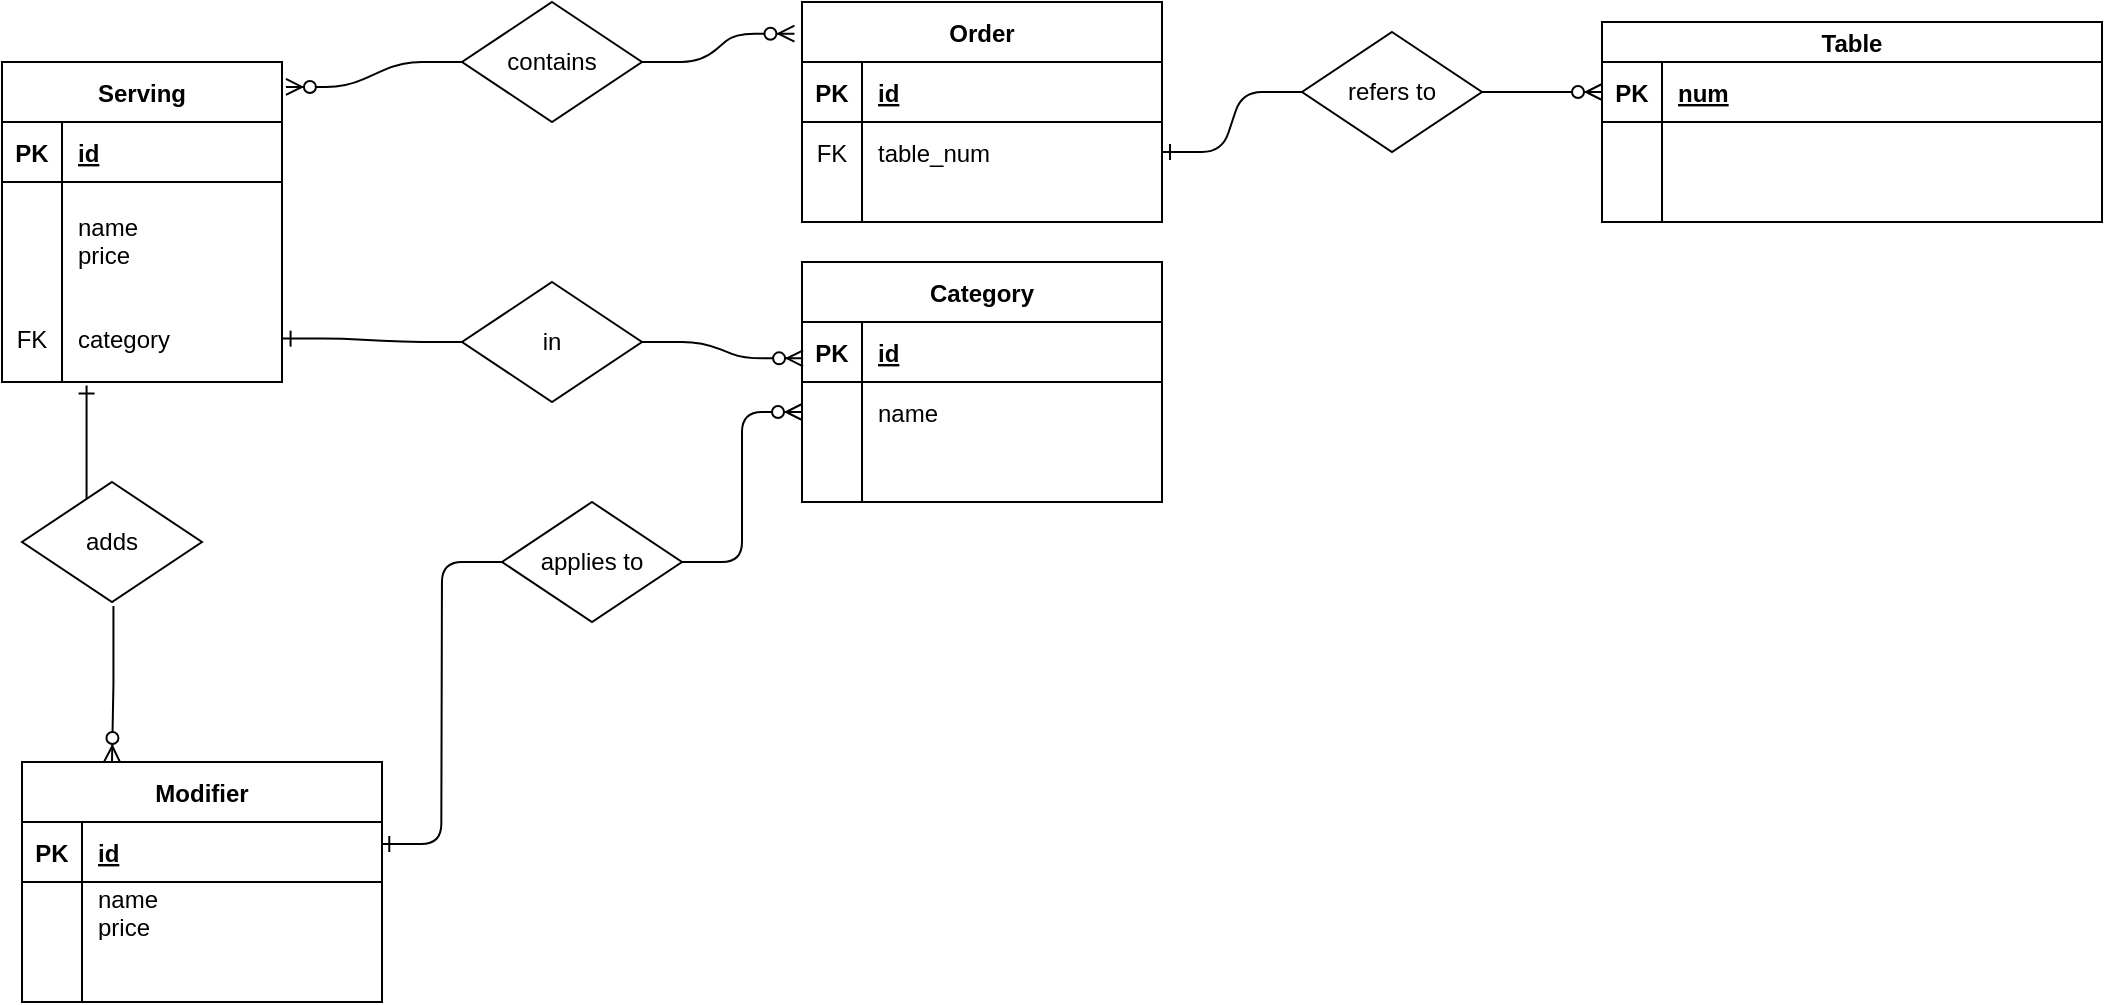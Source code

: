<mxfile version="16.6.2" type="device"><diagram id="R2lEEEUBdFMjLlhIrx00" name="Page-1"><mxGraphModel dx="1143" dy="635" grid="1" gridSize="10" guides="1" tooltips="1" connect="1" arrows="1" fold="1" page="1" pageScale="1" pageWidth="850" pageHeight="1100" math="0" shadow="0" extFonts="Permanent Marker^https://fonts.googleapis.com/css?family=Permanent+Marker"><root><mxCell id="0"/><mxCell id="1" parent="0"/><mxCell id="C-vyLk0tnHw3VtMMgP7b-1" value="" style="edgeStyle=entityRelationEdgeStyle;endArrow=ERzeroToMany;startArrow=none;endFill=1;startFill=0;entryX=-0.021;entryY=0.144;entryDx=0;entryDy=0;entryPerimeter=0;" parent="1" source="cvpiUeGOlAFA3Wyw_IDr-30" target="C-vyLk0tnHw3VtMMgP7b-2" edge="1"><mxGeometry width="100" height="100" relative="1" as="geometry"><mxPoint x="650" y="830" as="sourcePoint"/><mxPoint x="750" y="730" as="targetPoint"/></mxGeometry></mxCell><mxCell id="C-vyLk0tnHw3VtMMgP7b-2" value="Order" style="shape=table;startSize=30;container=1;collapsible=1;childLayout=tableLayout;fixedRows=1;rowLines=0;fontStyle=1;align=center;resizeLast=1;" parent="1" vertex="1"><mxGeometry x="680" y="90" width="180" height="110" as="geometry"/></mxCell><mxCell id="C-vyLk0tnHw3VtMMgP7b-3" value="" style="shape=partialRectangle;collapsible=0;dropTarget=0;pointerEvents=0;fillColor=none;points=[[0,0.5],[1,0.5]];portConstraint=eastwest;top=0;left=0;right=0;bottom=1;" parent="C-vyLk0tnHw3VtMMgP7b-2" vertex="1"><mxGeometry y="30" width="180" height="30" as="geometry"/></mxCell><mxCell id="C-vyLk0tnHw3VtMMgP7b-4" value="PK" style="shape=partialRectangle;overflow=hidden;connectable=0;fillColor=none;top=0;left=0;bottom=0;right=0;fontStyle=1;" parent="C-vyLk0tnHw3VtMMgP7b-3" vertex="1"><mxGeometry width="30" height="30" as="geometry"><mxRectangle width="30" height="30" as="alternateBounds"/></mxGeometry></mxCell><mxCell id="C-vyLk0tnHw3VtMMgP7b-5" value="id" style="shape=partialRectangle;overflow=hidden;connectable=0;fillColor=none;top=0;left=0;bottom=0;right=0;align=left;spacingLeft=6;fontStyle=5;" parent="C-vyLk0tnHw3VtMMgP7b-3" vertex="1"><mxGeometry x="30" width="150" height="30" as="geometry"><mxRectangle width="150" height="30" as="alternateBounds"/></mxGeometry></mxCell><mxCell id="C-vyLk0tnHw3VtMMgP7b-6" value="" style="shape=partialRectangle;collapsible=0;dropTarget=0;pointerEvents=0;fillColor=none;points=[[0,0.5],[1,0.5]];portConstraint=eastwest;top=0;left=0;right=0;bottom=0;" parent="C-vyLk0tnHw3VtMMgP7b-2" vertex="1"><mxGeometry y="60" width="180" height="30" as="geometry"/></mxCell><mxCell id="C-vyLk0tnHw3VtMMgP7b-7" value="FK" style="shape=partialRectangle;overflow=hidden;connectable=0;fillColor=none;top=0;left=0;bottom=0;right=0;" parent="C-vyLk0tnHw3VtMMgP7b-6" vertex="1"><mxGeometry width="30" height="30" as="geometry"><mxRectangle width="30" height="30" as="alternateBounds"/></mxGeometry></mxCell><mxCell id="C-vyLk0tnHw3VtMMgP7b-8" value="table_num" style="shape=partialRectangle;overflow=hidden;connectable=0;fillColor=none;top=0;left=0;bottom=0;right=0;align=left;spacingLeft=6;" parent="C-vyLk0tnHw3VtMMgP7b-6" vertex="1"><mxGeometry x="30" width="150" height="30" as="geometry"><mxRectangle width="150" height="30" as="alternateBounds"/></mxGeometry></mxCell><mxCell id="C-vyLk0tnHw3VtMMgP7b-9" value="" style="shape=partialRectangle;collapsible=0;dropTarget=0;pointerEvents=0;fillColor=none;points=[[0,0.5],[1,0.5]];portConstraint=eastwest;top=0;left=0;right=0;bottom=0;" parent="C-vyLk0tnHw3VtMMgP7b-2" vertex="1"><mxGeometry y="90" width="180" height="20" as="geometry"/></mxCell><mxCell id="C-vyLk0tnHw3VtMMgP7b-10" value="" style="shape=partialRectangle;overflow=hidden;connectable=0;fillColor=none;top=0;left=0;bottom=0;right=0;" parent="C-vyLk0tnHw3VtMMgP7b-9" vertex="1"><mxGeometry width="30" height="20" as="geometry"><mxRectangle width="30" height="20" as="alternateBounds"/></mxGeometry></mxCell><mxCell id="C-vyLk0tnHw3VtMMgP7b-11" value="" style="shape=partialRectangle;overflow=hidden;connectable=0;fillColor=none;top=0;left=0;bottom=0;right=0;align=left;spacingLeft=6;" parent="C-vyLk0tnHw3VtMMgP7b-9" vertex="1"><mxGeometry x="30" width="150" height="20" as="geometry"><mxRectangle width="150" height="20" as="alternateBounds"/></mxGeometry></mxCell><mxCell id="C-vyLk0tnHw3VtMMgP7b-23" value="Serving" style="shape=table;startSize=30;container=1;collapsible=1;childLayout=tableLayout;fixedRows=1;rowLines=0;fontStyle=1;align=center;resizeLast=1;" parent="1" vertex="1"><mxGeometry x="280" y="120" width="140" height="160" as="geometry"/></mxCell><mxCell id="C-vyLk0tnHw3VtMMgP7b-24" value="" style="shape=partialRectangle;collapsible=0;dropTarget=0;pointerEvents=0;fillColor=none;points=[[0,0.5],[1,0.5]];portConstraint=eastwest;top=0;left=0;right=0;bottom=1;" parent="C-vyLk0tnHw3VtMMgP7b-23" vertex="1"><mxGeometry y="30" width="140" height="30" as="geometry"/></mxCell><mxCell id="C-vyLk0tnHw3VtMMgP7b-25" value="PK" style="shape=partialRectangle;overflow=hidden;connectable=0;fillColor=none;top=0;left=0;bottom=0;right=0;fontStyle=1;" parent="C-vyLk0tnHw3VtMMgP7b-24" vertex="1"><mxGeometry width="30" height="30" as="geometry"><mxRectangle width="30" height="30" as="alternateBounds"/></mxGeometry></mxCell><mxCell id="C-vyLk0tnHw3VtMMgP7b-26" value="id" style="shape=partialRectangle;overflow=hidden;connectable=0;fillColor=none;top=0;left=0;bottom=0;right=0;align=left;spacingLeft=6;fontStyle=5;" parent="C-vyLk0tnHw3VtMMgP7b-24" vertex="1"><mxGeometry x="30" width="110" height="30" as="geometry"><mxRectangle width="110" height="30" as="alternateBounds"/></mxGeometry></mxCell><mxCell id="C-vyLk0tnHw3VtMMgP7b-27" value="" style="shape=partialRectangle;collapsible=0;dropTarget=0;pointerEvents=0;fillColor=none;points=[[0,0.5],[1,0.5]];portConstraint=eastwest;top=0;left=0;right=0;bottom=0;" parent="C-vyLk0tnHw3VtMMgP7b-23" vertex="1"><mxGeometry y="60" width="140" height="100" as="geometry"/></mxCell><mxCell id="C-vyLk0tnHw3VtMMgP7b-28" value="&#10;&#10;&#10;&#10;FK" style="shape=partialRectangle;overflow=hidden;connectable=0;fillColor=none;top=0;left=0;bottom=0;right=0;" parent="C-vyLk0tnHw3VtMMgP7b-27" vertex="1"><mxGeometry width="30" height="100" as="geometry"><mxRectangle width="30" height="100" as="alternateBounds"/></mxGeometry></mxCell><mxCell id="C-vyLk0tnHw3VtMMgP7b-29" value="name&#10;price&#10;&#10;&#10;category" style="shape=partialRectangle;overflow=hidden;connectable=0;fillColor=none;top=0;left=0;bottom=0;right=0;align=left;spacingLeft=6;" parent="C-vyLk0tnHw3VtMMgP7b-27" vertex="1"><mxGeometry x="30" width="110" height="100" as="geometry"><mxRectangle width="110" height="100" as="alternateBounds"/></mxGeometry></mxCell><mxCell id="cvpiUeGOlAFA3Wyw_IDr-9" value="Category" style="shape=table;startSize=30;container=1;collapsible=1;childLayout=tableLayout;fixedRows=1;rowLines=0;fontStyle=1;align=center;resizeLast=1;" vertex="1" parent="1"><mxGeometry x="680" y="220" width="180" height="120" as="geometry"/></mxCell><mxCell id="cvpiUeGOlAFA3Wyw_IDr-10" value="" style="shape=partialRectangle;collapsible=0;dropTarget=0;pointerEvents=0;fillColor=none;points=[[0,0.5],[1,0.5]];portConstraint=eastwest;top=0;left=0;right=0;bottom=1;" vertex="1" parent="cvpiUeGOlAFA3Wyw_IDr-9"><mxGeometry y="30" width="180" height="30" as="geometry"/></mxCell><mxCell id="cvpiUeGOlAFA3Wyw_IDr-11" value="PK" style="shape=partialRectangle;overflow=hidden;connectable=0;fillColor=none;top=0;left=0;bottom=0;right=0;fontStyle=1;" vertex="1" parent="cvpiUeGOlAFA3Wyw_IDr-10"><mxGeometry width="30" height="30" as="geometry"><mxRectangle width="30" height="30" as="alternateBounds"/></mxGeometry></mxCell><mxCell id="cvpiUeGOlAFA3Wyw_IDr-12" value="id" style="shape=partialRectangle;overflow=hidden;connectable=0;fillColor=none;top=0;left=0;bottom=0;right=0;align=left;spacingLeft=6;fontStyle=5;" vertex="1" parent="cvpiUeGOlAFA3Wyw_IDr-10"><mxGeometry x="30" width="150" height="30" as="geometry"><mxRectangle width="150" height="30" as="alternateBounds"/></mxGeometry></mxCell><mxCell id="cvpiUeGOlAFA3Wyw_IDr-13" value="" style="shape=partialRectangle;collapsible=0;dropTarget=0;pointerEvents=0;fillColor=none;points=[[0,0.5],[1,0.5]];portConstraint=eastwest;top=0;left=0;right=0;bottom=0;" vertex="1" parent="cvpiUeGOlAFA3Wyw_IDr-9"><mxGeometry y="60" width="180" height="30" as="geometry"/></mxCell><mxCell id="cvpiUeGOlAFA3Wyw_IDr-14" value="" style="shape=partialRectangle;overflow=hidden;connectable=0;fillColor=none;top=0;left=0;bottom=0;right=0;" vertex="1" parent="cvpiUeGOlAFA3Wyw_IDr-13"><mxGeometry width="30" height="30" as="geometry"><mxRectangle width="30" height="30" as="alternateBounds"/></mxGeometry></mxCell><mxCell id="cvpiUeGOlAFA3Wyw_IDr-15" value="name" style="shape=partialRectangle;overflow=hidden;connectable=0;fillColor=none;top=0;left=0;bottom=0;right=0;align=left;spacingLeft=6;" vertex="1" parent="cvpiUeGOlAFA3Wyw_IDr-13"><mxGeometry x="30" width="150" height="30" as="geometry"><mxRectangle width="150" height="30" as="alternateBounds"/></mxGeometry></mxCell><mxCell id="cvpiUeGOlAFA3Wyw_IDr-16" value="" style="shape=partialRectangle;collapsible=0;dropTarget=0;pointerEvents=0;fillColor=none;points=[[0,0.5],[1,0.5]];portConstraint=eastwest;top=0;left=0;right=0;bottom=0;" vertex="1" parent="cvpiUeGOlAFA3Wyw_IDr-9"><mxGeometry y="90" width="180" height="30" as="geometry"/></mxCell><mxCell id="cvpiUeGOlAFA3Wyw_IDr-17" value="" style="shape=partialRectangle;overflow=hidden;connectable=0;fillColor=none;top=0;left=0;bottom=0;right=0;" vertex="1" parent="cvpiUeGOlAFA3Wyw_IDr-16"><mxGeometry width="30" height="30" as="geometry"><mxRectangle width="30" height="30" as="alternateBounds"/></mxGeometry></mxCell><mxCell id="cvpiUeGOlAFA3Wyw_IDr-18" value="" style="shape=partialRectangle;overflow=hidden;connectable=0;fillColor=none;top=0;left=0;bottom=0;right=0;align=left;spacingLeft=6;" vertex="1" parent="cvpiUeGOlAFA3Wyw_IDr-16"><mxGeometry x="30" width="150" height="30" as="geometry"><mxRectangle width="150" height="30" as="alternateBounds"/></mxGeometry></mxCell><mxCell id="cvpiUeGOlAFA3Wyw_IDr-29" value="" style="edgeStyle=entityRelationEdgeStyle;endArrow=ERzeroToMany;startArrow=none;endFill=1;startFill=0;entryX=0.003;entryY=0.606;entryDx=0;entryDy=0;entryPerimeter=0;exitX=1;exitY=0.5;exitDx=0;exitDy=0;" edge="1" parent="1" source="cvpiUeGOlAFA3Wyw_IDr-33" target="cvpiUeGOlAFA3Wyw_IDr-10"><mxGeometry width="100" height="100" relative="1" as="geometry"><mxPoint x="680" y="303" as="sourcePoint"/><mxPoint x="760" y="340" as="targetPoint"/></mxGeometry></mxCell><mxCell id="cvpiUeGOlAFA3Wyw_IDr-30" value="contains" style="shape=rhombus;perimeter=rhombusPerimeter;whiteSpace=wrap;html=1;align=center;" vertex="1" parent="1"><mxGeometry x="510" y="90" width="90" height="60" as="geometry"/></mxCell><mxCell id="cvpiUeGOlAFA3Wyw_IDr-33" value="in" style="shape=rhombus;perimeter=rhombusPerimeter;whiteSpace=wrap;html=1;align=center;rotation=0;" vertex="1" parent="1"><mxGeometry x="510" y="230" width="90" height="60" as="geometry"/></mxCell><mxCell id="cvpiUeGOlAFA3Wyw_IDr-37" value="" style="edgeStyle=entityRelationEdgeStyle;endArrow=none;startArrow=ERone;endFill=1;startFill=0;entryX=0;entryY=0.5;entryDx=0;entryDy=0;exitX=1.002;exitY=0.783;exitDx=0;exitDy=0;exitPerimeter=0;" edge="1" parent="1" source="C-vyLk0tnHw3VtMMgP7b-27" target="cvpiUeGOlAFA3Wyw_IDr-33"><mxGeometry width="100" height="100" relative="1" as="geometry"><mxPoint x="549.5" y="204.1" as="sourcePoint"/><mxPoint x="758.75" y="701.3" as="targetPoint"/></mxGeometry></mxCell><mxCell id="cvpiUeGOlAFA3Wyw_IDr-40" value="Table" style="shape=table;startSize=20;container=1;collapsible=1;childLayout=tableLayout;fixedRows=1;rowLines=0;fontStyle=1;align=center;resizeLast=1;" vertex="1" parent="1"><mxGeometry x="1080" y="100" width="250" height="100" as="geometry"/></mxCell><mxCell id="cvpiUeGOlAFA3Wyw_IDr-41" value="" style="shape=partialRectangle;collapsible=0;dropTarget=0;pointerEvents=0;fillColor=none;points=[[0,0.5],[1,0.5]];portConstraint=eastwest;top=0;left=0;right=0;bottom=1;" vertex="1" parent="cvpiUeGOlAFA3Wyw_IDr-40"><mxGeometry y="20" width="250" height="30" as="geometry"/></mxCell><mxCell id="cvpiUeGOlAFA3Wyw_IDr-42" value="PK" style="shape=partialRectangle;overflow=hidden;connectable=0;fillColor=none;top=0;left=0;bottom=0;right=0;fontStyle=1;" vertex="1" parent="cvpiUeGOlAFA3Wyw_IDr-41"><mxGeometry width="30" height="30" as="geometry"><mxRectangle width="30" height="30" as="alternateBounds"/></mxGeometry></mxCell><mxCell id="cvpiUeGOlAFA3Wyw_IDr-43" value="num" style="shape=partialRectangle;overflow=hidden;connectable=0;fillColor=none;top=0;left=0;bottom=0;right=0;align=left;spacingLeft=6;fontStyle=5;" vertex="1" parent="cvpiUeGOlAFA3Wyw_IDr-41"><mxGeometry x="30" width="220" height="30" as="geometry"><mxRectangle width="220" height="30" as="alternateBounds"/></mxGeometry></mxCell><mxCell id="cvpiUeGOlAFA3Wyw_IDr-44" value="" style="shape=partialRectangle;collapsible=0;dropTarget=0;pointerEvents=0;fillColor=none;points=[[0,0.5],[1,0.5]];portConstraint=eastwest;top=0;left=0;right=0;bottom=0;" vertex="1" parent="cvpiUeGOlAFA3Wyw_IDr-40"><mxGeometry y="50" width="250" height="30" as="geometry"/></mxCell><mxCell id="cvpiUeGOlAFA3Wyw_IDr-45" value="" style="shape=partialRectangle;overflow=hidden;connectable=0;fillColor=none;top=0;left=0;bottom=0;right=0;" vertex="1" parent="cvpiUeGOlAFA3Wyw_IDr-44"><mxGeometry width="30" height="30" as="geometry"><mxRectangle width="30" height="30" as="alternateBounds"/></mxGeometry></mxCell><mxCell id="cvpiUeGOlAFA3Wyw_IDr-46" value="" style="shape=partialRectangle;overflow=hidden;connectable=0;fillColor=none;top=0;left=0;bottom=0;right=0;align=left;spacingLeft=6;" vertex="1" parent="cvpiUeGOlAFA3Wyw_IDr-44"><mxGeometry x="30" width="220" height="30" as="geometry"><mxRectangle width="220" height="30" as="alternateBounds"/></mxGeometry></mxCell><mxCell id="cvpiUeGOlAFA3Wyw_IDr-47" value="" style="shape=partialRectangle;collapsible=0;dropTarget=0;pointerEvents=0;fillColor=none;points=[[0,0.5],[1,0.5]];portConstraint=eastwest;top=0;left=0;right=0;bottom=0;" vertex="1" parent="cvpiUeGOlAFA3Wyw_IDr-40"><mxGeometry y="80" width="250" height="20" as="geometry"/></mxCell><mxCell id="cvpiUeGOlAFA3Wyw_IDr-48" value="" style="shape=partialRectangle;overflow=hidden;connectable=0;fillColor=none;top=0;left=0;bottom=0;right=0;" vertex="1" parent="cvpiUeGOlAFA3Wyw_IDr-47"><mxGeometry width="30" height="20" as="geometry"><mxRectangle width="30" height="20" as="alternateBounds"/></mxGeometry></mxCell><mxCell id="cvpiUeGOlAFA3Wyw_IDr-49" value="" style="shape=partialRectangle;overflow=hidden;connectable=0;fillColor=none;top=0;left=0;bottom=0;right=0;align=left;spacingLeft=6;" vertex="1" parent="cvpiUeGOlAFA3Wyw_IDr-47"><mxGeometry x="30" width="220" height="20" as="geometry"><mxRectangle width="220" height="20" as="alternateBounds"/></mxGeometry></mxCell><mxCell id="cvpiUeGOlAFA3Wyw_IDr-50" value="" style="edgeStyle=entityRelationEdgeStyle;endArrow=ERzeroToMany;startArrow=none;endFill=1;startFill=0;entryX=0;entryY=0.5;entryDx=0;entryDy=0;" edge="1" parent="1" source="cvpiUeGOlAFA3Wyw_IDr-51" target="cvpiUeGOlAFA3Wyw_IDr-41"><mxGeometry width="100" height="100" relative="1" as="geometry"><mxPoint x="1410" y="1000" as="sourcePoint"/><mxPoint x="1700" y="405" as="targetPoint"/></mxGeometry></mxCell><mxCell id="cvpiUeGOlAFA3Wyw_IDr-51" value="refers to" style="shape=rhombus;perimeter=rhombusPerimeter;whiteSpace=wrap;html=1;align=center;" vertex="1" parent="1"><mxGeometry x="930" y="105" width="90" height="60" as="geometry"/></mxCell><mxCell id="cvpiUeGOlAFA3Wyw_IDr-52" value="" style="edgeStyle=entityRelationEdgeStyle;endArrow=none;startArrow=ERone;endFill=1;startFill=0;" edge="1" parent="1" target="cvpiUeGOlAFA3Wyw_IDr-51" source="C-vyLk0tnHw3VtMMgP7b-6"><mxGeometry width="100" height="100" relative="1" as="geometry"><mxPoint x="1300" y="335" as="sourcePoint"/><mxPoint x="1700" y="405" as="targetPoint"/></mxGeometry></mxCell><mxCell id="cvpiUeGOlAFA3Wyw_IDr-53" value="" style="edgeStyle=entityRelationEdgeStyle;endArrow=ERzeroToMany;startArrow=none;endFill=1;startFill=0;exitX=0;exitY=0.5;exitDx=0;exitDy=0;entryX=1.014;entryY=0.078;entryDx=0;entryDy=0;entryPerimeter=0;" edge="1" parent="1" source="cvpiUeGOlAFA3Wyw_IDr-30" target="C-vyLk0tnHw3VtMMgP7b-23"><mxGeometry width="100" height="100" relative="1" as="geometry"><mxPoint x="440" y="210" as="sourcePoint"/><mxPoint x="540" y="210" as="targetPoint"/></mxGeometry></mxCell><mxCell id="cvpiUeGOlAFA3Wyw_IDr-54" value="Modifier" style="shape=table;startSize=30;container=1;collapsible=1;childLayout=tableLayout;fixedRows=1;rowLines=0;fontStyle=1;align=center;resizeLast=1;" vertex="1" parent="1"><mxGeometry x="290" y="470" width="180" height="120" as="geometry"/></mxCell><mxCell id="cvpiUeGOlAFA3Wyw_IDr-55" value="" style="shape=partialRectangle;collapsible=0;dropTarget=0;pointerEvents=0;fillColor=none;points=[[0,0.5],[1,0.5]];portConstraint=eastwest;top=0;left=0;right=0;bottom=1;" vertex="1" parent="cvpiUeGOlAFA3Wyw_IDr-54"><mxGeometry y="30" width="180" height="30" as="geometry"/></mxCell><mxCell id="cvpiUeGOlAFA3Wyw_IDr-56" value="PK" style="shape=partialRectangle;overflow=hidden;connectable=0;fillColor=none;top=0;left=0;bottom=0;right=0;fontStyle=1;" vertex="1" parent="cvpiUeGOlAFA3Wyw_IDr-55"><mxGeometry width="30" height="30" as="geometry"><mxRectangle width="30" height="30" as="alternateBounds"/></mxGeometry></mxCell><mxCell id="cvpiUeGOlAFA3Wyw_IDr-57" value="id" style="shape=partialRectangle;overflow=hidden;connectable=0;fillColor=none;top=0;left=0;bottom=0;right=0;align=left;spacingLeft=6;fontStyle=5;" vertex="1" parent="cvpiUeGOlAFA3Wyw_IDr-55"><mxGeometry x="30" width="150" height="30" as="geometry"><mxRectangle width="150" height="30" as="alternateBounds"/></mxGeometry></mxCell><mxCell id="cvpiUeGOlAFA3Wyw_IDr-58" value="" style="shape=partialRectangle;collapsible=0;dropTarget=0;pointerEvents=0;fillColor=none;points=[[0,0.5],[1,0.5]];portConstraint=eastwest;top=0;left=0;right=0;bottom=0;" vertex="1" parent="cvpiUeGOlAFA3Wyw_IDr-54"><mxGeometry y="60" width="180" height="30" as="geometry"/></mxCell><mxCell id="cvpiUeGOlAFA3Wyw_IDr-59" value="" style="shape=partialRectangle;overflow=hidden;connectable=0;fillColor=none;top=0;left=0;bottom=0;right=0;" vertex="1" parent="cvpiUeGOlAFA3Wyw_IDr-58"><mxGeometry width="30" height="30" as="geometry"><mxRectangle width="30" height="30" as="alternateBounds"/></mxGeometry></mxCell><mxCell id="cvpiUeGOlAFA3Wyw_IDr-60" value="name&#10;price" style="shape=partialRectangle;overflow=hidden;connectable=0;fillColor=none;top=0;left=0;bottom=0;right=0;align=left;spacingLeft=6;" vertex="1" parent="cvpiUeGOlAFA3Wyw_IDr-58"><mxGeometry x="30" width="150" height="30" as="geometry"><mxRectangle width="150" height="30" as="alternateBounds"/></mxGeometry></mxCell><mxCell id="cvpiUeGOlAFA3Wyw_IDr-61" value="" style="shape=partialRectangle;collapsible=0;dropTarget=0;pointerEvents=0;fillColor=none;points=[[0,0.5],[1,0.5]];portConstraint=eastwest;top=0;left=0;right=0;bottom=0;" vertex="1" parent="cvpiUeGOlAFA3Wyw_IDr-54"><mxGeometry y="90" width="180" height="30" as="geometry"/></mxCell><mxCell id="cvpiUeGOlAFA3Wyw_IDr-62" value="" style="shape=partialRectangle;overflow=hidden;connectable=0;fillColor=none;top=0;left=0;bottom=0;right=0;" vertex="1" parent="cvpiUeGOlAFA3Wyw_IDr-61"><mxGeometry width="30" height="30" as="geometry"><mxRectangle width="30" height="30" as="alternateBounds"/></mxGeometry></mxCell><mxCell id="cvpiUeGOlAFA3Wyw_IDr-63" value="" style="shape=partialRectangle;overflow=hidden;connectable=0;fillColor=none;top=0;left=0;bottom=0;right=0;align=left;spacingLeft=6;" vertex="1" parent="cvpiUeGOlAFA3Wyw_IDr-61"><mxGeometry x="30" width="150" height="30" as="geometry"><mxRectangle width="150" height="30" as="alternateBounds"/></mxGeometry></mxCell><mxCell id="cvpiUeGOlAFA3Wyw_IDr-74" value="" style="edgeStyle=elbowEdgeStyle;fontSize=12;html=1;endArrow=ERzeroToMany;endFill=1;rounded=0;elbow=vertical;entryX=0.25;entryY=0;entryDx=0;entryDy=0;exitX=0.508;exitY=1.033;exitDx=0;exitDy=0;exitPerimeter=0;startArrow=none;" edge="1" parent="1" source="cvpiUeGOlAFA3Wyw_IDr-70" target="cvpiUeGOlAFA3Wyw_IDr-54"><mxGeometry width="100" height="100" relative="1" as="geometry"><mxPoint x="370" y="310" as="sourcePoint"/><mxPoint x="290" y="410" as="targetPoint"/></mxGeometry></mxCell><mxCell id="cvpiUeGOlAFA3Wyw_IDr-70" value="adds" style="shape=rhombus;perimeter=rhombusPerimeter;whiteSpace=wrap;html=1;align=center;rotation=0;" vertex="1" parent="1"><mxGeometry x="290" y="330" width="90" height="60" as="geometry"/></mxCell><mxCell id="cvpiUeGOlAFA3Wyw_IDr-76" value="" style="edgeStyle=entityRelationEdgeStyle;endArrow=ERzeroToMany;startArrow=none;endFill=1;startFill=0;exitX=1;exitY=0.5;exitDx=0;exitDy=0;entryX=0;entryY=0.5;entryDx=0;entryDy=0;" edge="1" parent="1" source="cvpiUeGOlAFA3Wyw_IDr-77" target="cvpiUeGOlAFA3Wyw_IDr-13"><mxGeometry width="100" height="100" relative="1" as="geometry"><mxPoint x="799.72" y="523" as="sourcePoint"/><mxPoint x="670" y="300" as="targetPoint"/></mxGeometry></mxCell><mxCell id="cvpiUeGOlAFA3Wyw_IDr-77" value="applies to" style="shape=rhombus;perimeter=rhombusPerimeter;whiteSpace=wrap;html=1;align=center;rotation=0;" vertex="1" parent="1"><mxGeometry x="530" y="340" width="90" height="60" as="geometry"/></mxCell><mxCell id="cvpiUeGOlAFA3Wyw_IDr-78" value="" style="edgeStyle=entityRelationEdgeStyle;endArrow=none;startArrow=ERone;endFill=1;startFill=0;entryX=0;entryY=0.5;entryDx=0;entryDy=0;exitX=0.998;exitY=0.367;exitDx=0;exitDy=0;exitPerimeter=0;" edge="1" parent="1" target="cvpiUeGOlAFA3Wyw_IDr-77" source="cvpiUeGOlAFA3Wyw_IDr-55"><mxGeometry width="100" height="100" relative="1" as="geometry"><mxPoint x="540" y="478.3" as="sourcePoint"/><mxPoint x="878.47" y="921.3" as="targetPoint"/></mxGeometry></mxCell><mxCell id="cvpiUeGOlAFA3Wyw_IDr-79" value="" style="edgeStyle=orthogonalEdgeStyle;endArrow=none;startArrow=ERone;endFill=1;startFill=0;curved=1;exitX=0.302;exitY=1.017;exitDx=0;exitDy=0;exitPerimeter=0;" edge="1" parent="1" source="C-vyLk0tnHw3VtMMgP7b-27" target="cvpiUeGOlAFA3Wyw_IDr-70"><mxGeometry width="100" height="100" relative="1" as="geometry"><mxPoint x="320" y="300" as="sourcePoint"/><mxPoint x="439.72" y="311.7" as="targetPoint"/><Array as="points"><mxPoint x="322" y="300"/><mxPoint x="322" y="300"/></Array></mxGeometry></mxCell></root></mxGraphModel></diagram></mxfile>